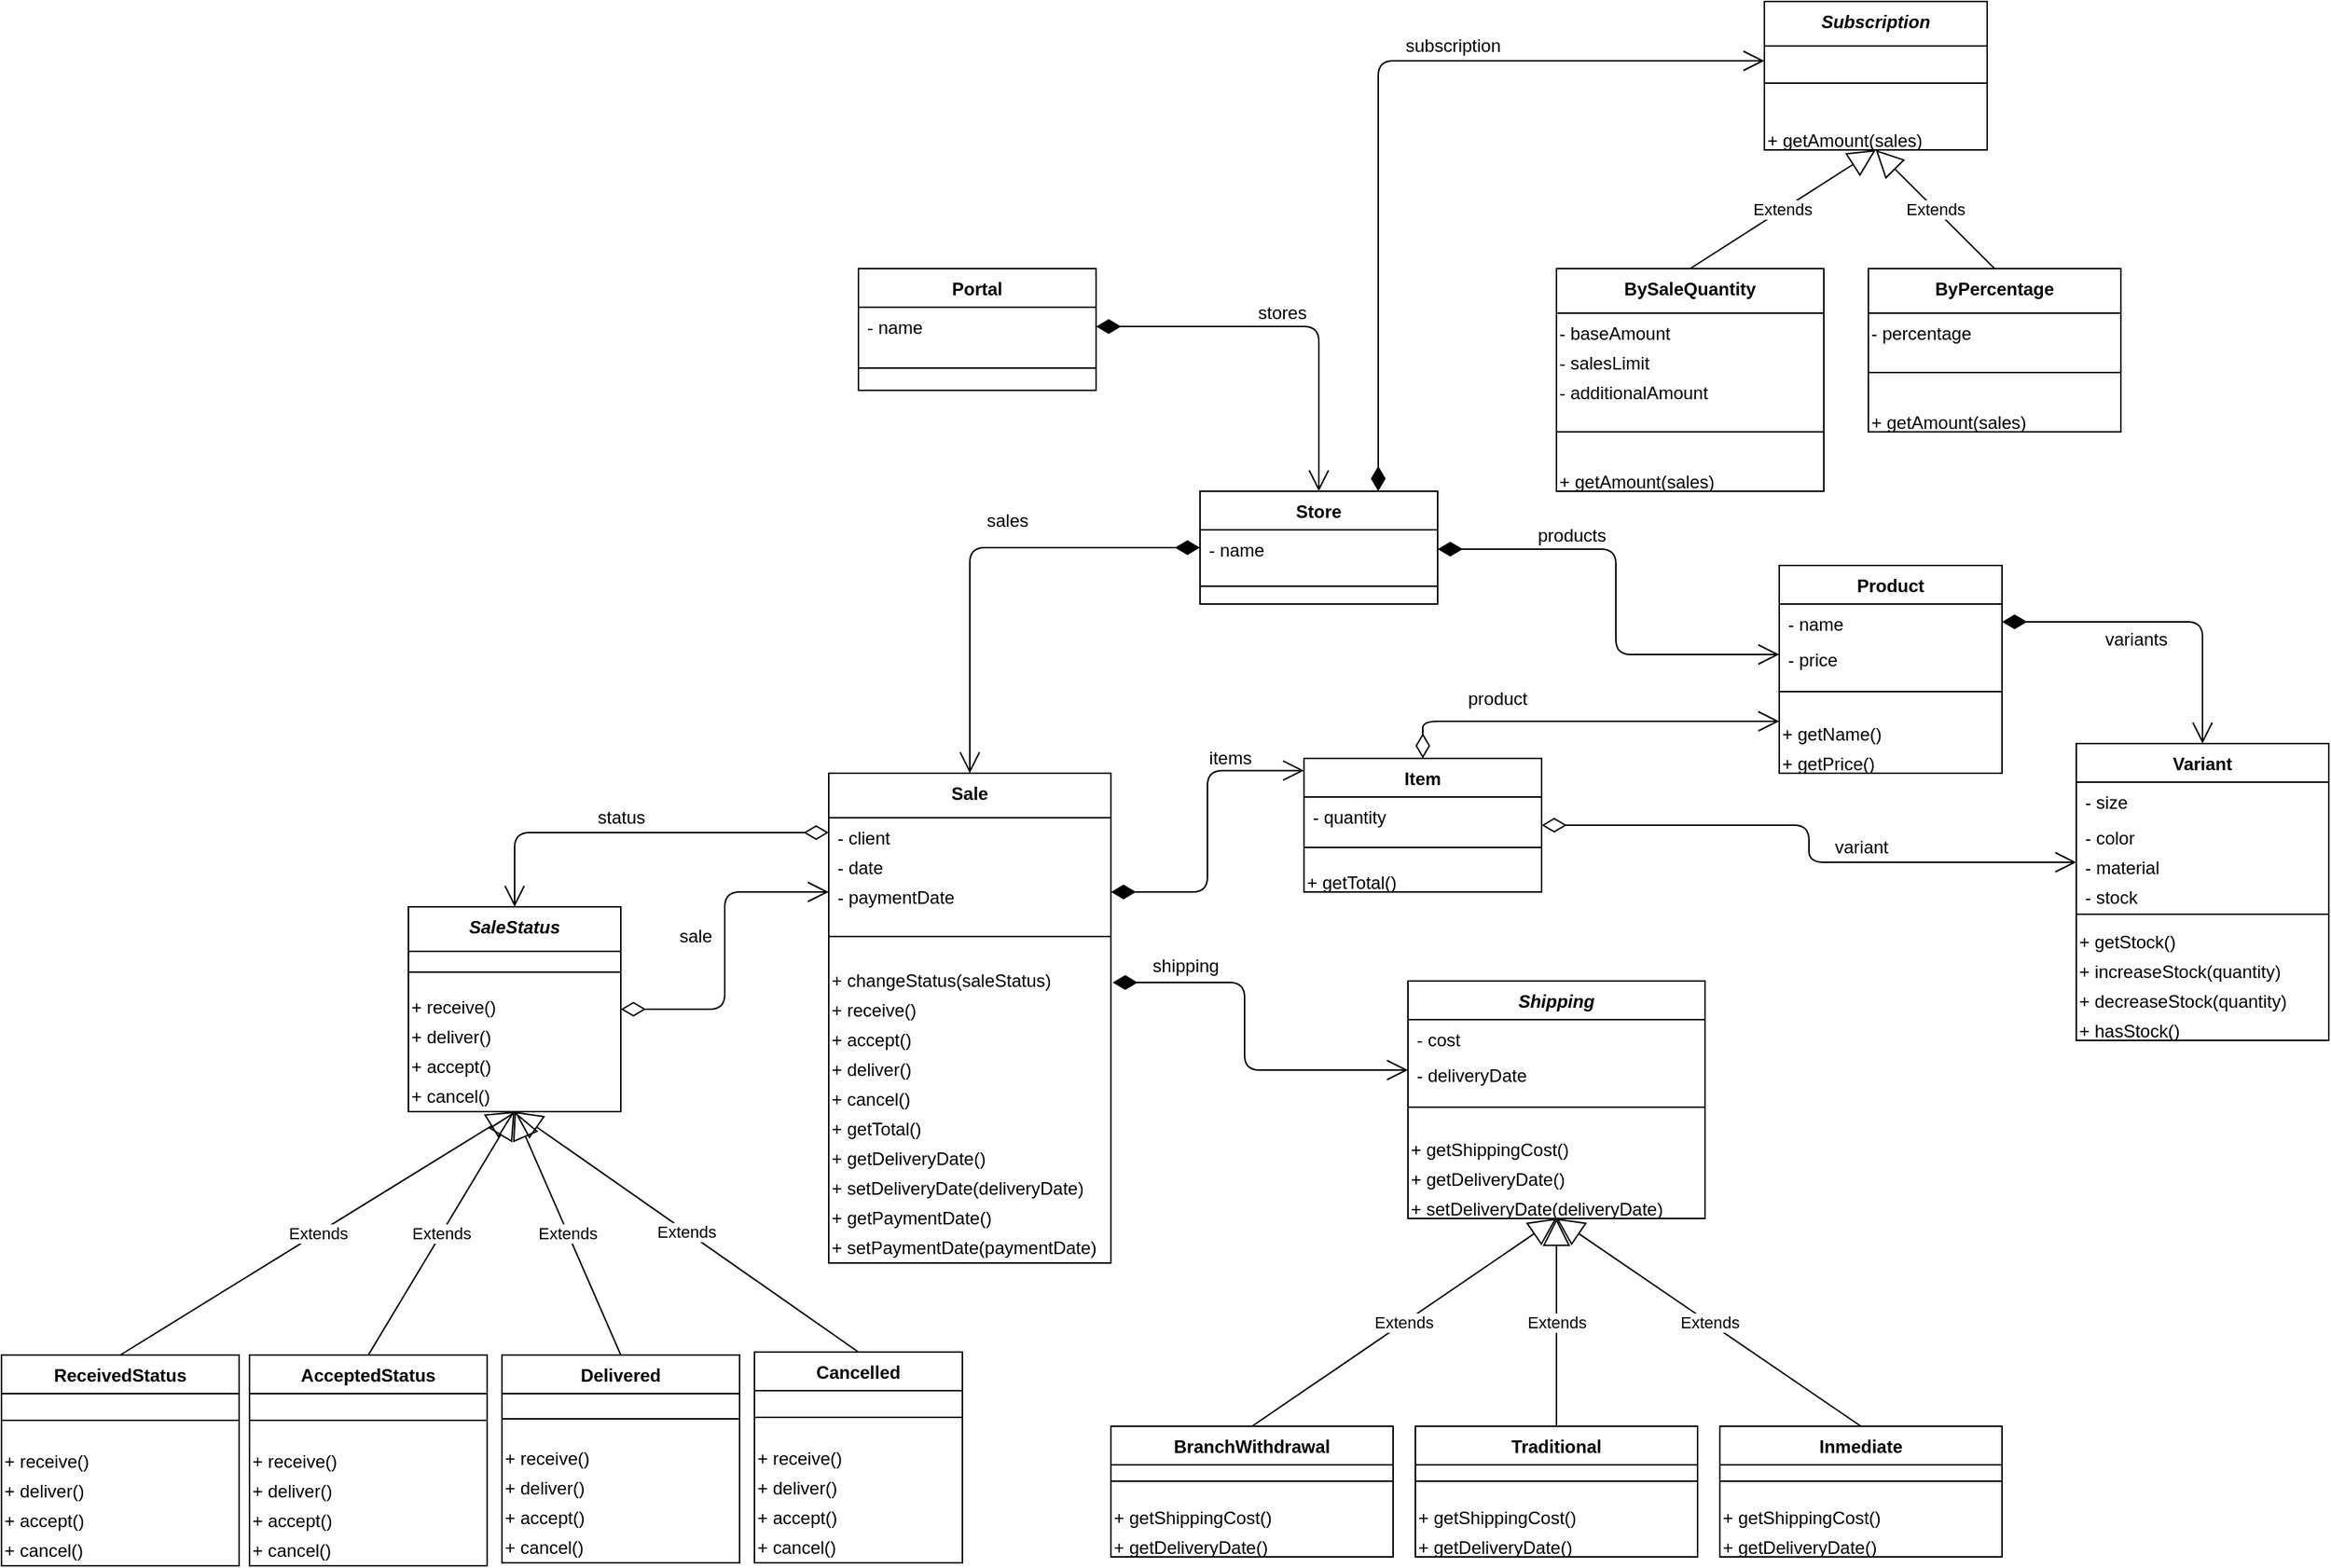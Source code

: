 <mxfile version="14.6.13" type="device"><diagram id="C5RBs43oDa-KdzZeNtuy" name="Page-1"><mxGraphModel dx="1623" dy="1673" grid="1" gridSize="10" guides="1" tooltips="1" connect="1" arrows="1" fold="1" page="1" pageScale="1" pageWidth="827" pageHeight="1169" math="0" shadow="0"><root><mxCell id="WIyWlLk6GJQsqaUBKTNV-0"/><mxCell id="WIyWlLk6GJQsqaUBKTNV-1" parent="WIyWlLk6GJQsqaUBKTNV-0"/><mxCell id="8QiTkh0PViKEXn0C4461-6" value="Product" style="swimlane;fontStyle=1;align=center;verticalAlign=top;childLayout=stackLayout;horizontal=1;startSize=26;horizontalStack=0;resizeParent=1;resizeParentMax=0;resizeLast=0;collapsible=1;marginBottom=0;" parent="WIyWlLk6GJQsqaUBKTNV-1" vertex="1"><mxGeometry x="370" y="-20" width="150" height="140" as="geometry"/></mxCell><mxCell id="8QiTkh0PViKEXn0C4461-7" value="- name" style="text;strokeColor=none;fillColor=none;align=left;verticalAlign=top;spacingLeft=4;spacingRight=4;overflow=hidden;rotatable=0;points=[[0,0.5],[1,0.5]];portConstraint=eastwest;" parent="8QiTkh0PViKEXn0C4461-6" vertex="1"><mxGeometry y="26" width="150" height="24" as="geometry"/></mxCell><mxCell id="NLyUt0lm45sIqQo_jysP-26" value="- price" style="text;strokeColor=none;fillColor=none;align=left;verticalAlign=top;spacingLeft=4;spacingRight=4;overflow=hidden;rotatable=0;points=[[0,0.5],[1,0.5]];portConstraint=eastwest;" parent="8QiTkh0PViKEXn0C4461-6" vertex="1"><mxGeometry y="50" width="150" height="20" as="geometry"/></mxCell><mxCell id="8QiTkh0PViKEXn0C4461-8" value="" style="line;strokeWidth=1;fillColor=none;align=left;verticalAlign=middle;spacingTop=-1;spacingLeft=3;spacingRight=3;rotatable=0;labelPosition=right;points=[];portConstraint=eastwest;" parent="8QiTkh0PViKEXn0C4461-6" vertex="1"><mxGeometry y="70" width="150" height="30" as="geometry"/></mxCell><mxCell id="ZCrjzBsJk_sIcVSINoK0-17" value="&lt;span&gt;+ getName()&lt;/span&gt;" style="text;html=1;align=left;verticalAlign=top;resizable=0;points=[];autosize=1;strokeColor=none;" parent="8QiTkh0PViKEXn0C4461-6" vertex="1"><mxGeometry y="100" width="150" height="20" as="geometry"/></mxCell><mxCell id="ZCrjzBsJk_sIcVSINoK0-16" value="&lt;span&gt;+ getPrice()&lt;/span&gt;" style="text;html=1;align=left;verticalAlign=top;resizable=0;points=[];autosize=1;strokeColor=none;" parent="8QiTkh0PViKEXn0C4461-6" vertex="1"><mxGeometry y="120" width="150" height="20" as="geometry"/></mxCell><mxCell id="8QiTkh0PViKEXn0C4461-10" value="Variant" style="swimlane;fontStyle=1;align=center;verticalAlign=top;childLayout=stackLayout;horizontal=1;startSize=26;horizontalStack=0;resizeParent=1;resizeParentMax=0;resizeLast=0;collapsible=1;marginBottom=0;" parent="WIyWlLk6GJQsqaUBKTNV-1" vertex="1"><mxGeometry x="570" y="100" width="170" height="200" as="geometry"/></mxCell><mxCell id="8QiTkh0PViKEXn0C4461-11" value="- size" style="text;strokeColor=none;fillColor=none;align=left;verticalAlign=top;spacingLeft=4;spacingRight=4;overflow=hidden;rotatable=0;points=[[0,0.5],[1,0.5]];portConstraint=eastwest;" parent="8QiTkh0PViKEXn0C4461-10" vertex="1"><mxGeometry y="26" width="170" height="24" as="geometry"/></mxCell><mxCell id="uI_RCNKFn2IbPuTGvdYV-0" value="- color" style="text;strokeColor=none;fillColor=none;align=left;verticalAlign=top;spacingLeft=4;spacingRight=4;overflow=hidden;rotatable=0;points=[[0,0.5],[1,0.5]];portConstraint=eastwest;" parent="8QiTkh0PViKEXn0C4461-10" vertex="1"><mxGeometry y="50" width="170" height="20" as="geometry"/></mxCell><mxCell id="uI_RCNKFn2IbPuTGvdYV-1" value="- material" style="text;strokeColor=none;fillColor=none;align=left;verticalAlign=top;spacingLeft=4;spacingRight=4;overflow=hidden;rotatable=0;points=[[0,0.5],[1,0.5]];portConstraint=eastwest;" parent="8QiTkh0PViKEXn0C4461-10" vertex="1"><mxGeometry y="70" width="170" height="20" as="geometry"/></mxCell><mxCell id="uI_RCNKFn2IbPuTGvdYV-2" value="- stock" style="text;strokeColor=none;fillColor=none;align=left;verticalAlign=top;spacingLeft=4;spacingRight=4;overflow=hidden;rotatable=0;points=[[0,0.5],[1,0.5]];portConstraint=eastwest;" parent="8QiTkh0PViKEXn0C4461-10" vertex="1"><mxGeometry y="90" width="170" height="20" as="geometry"/></mxCell><mxCell id="8QiTkh0PViKEXn0C4461-12" value="" style="line;strokeWidth=1;fillColor=none;align=left;verticalAlign=middle;spacingTop=-1;spacingLeft=3;spacingRight=3;rotatable=0;labelPosition=right;points=[];portConstraint=eastwest;" parent="8QiTkh0PViKEXn0C4461-10" vertex="1"><mxGeometry y="110" width="170" height="10" as="geometry"/></mxCell><mxCell id="ZCrjzBsJk_sIcVSINoK0-22" value="+ getStock()" style="text;html=1;align=left;verticalAlign=top;resizable=0;points=[];autosize=1;strokeColor=none;" parent="8QiTkh0PViKEXn0C4461-10" vertex="1"><mxGeometry y="120" width="170" height="20" as="geometry"/></mxCell><mxCell id="ZCrjzBsJk_sIcVSINoK0-23" value="+ increaseStock(quantity)" style="text;html=1;align=left;verticalAlign=top;resizable=0;points=[];autosize=1;strokeColor=none;" parent="8QiTkh0PViKEXn0C4461-10" vertex="1"><mxGeometry y="140" width="170" height="20" as="geometry"/></mxCell><mxCell id="ZCrjzBsJk_sIcVSINoK0-24" value="+ decreaseStock(quantity)" style="text;html=1;align=left;verticalAlign=top;resizable=0;points=[];autosize=1;strokeColor=none;" parent="8QiTkh0PViKEXn0C4461-10" vertex="1"><mxGeometry y="160" width="170" height="20" as="geometry"/></mxCell><mxCell id="ZCrjzBsJk_sIcVSINoK0-25" value="+ hasStock()" style="text;html=1;align=left;verticalAlign=top;resizable=0;points=[];autosize=1;strokeColor=none;" parent="8QiTkh0PViKEXn0C4461-10" vertex="1"><mxGeometry y="180" width="170" height="20" as="geometry"/></mxCell><mxCell id="8QiTkh0PViKEXn0C4461-23" value="Sale" style="swimlane;fontStyle=1;align=center;verticalAlign=top;childLayout=stackLayout;horizontal=1;startSize=30;horizontalStack=0;resizeParent=1;resizeParentMax=0;resizeLast=0;collapsible=1;marginBottom=0;" parent="WIyWlLk6GJQsqaUBKTNV-1" vertex="1"><mxGeometry x="-270" y="120" width="190" height="330" as="geometry"/></mxCell><mxCell id="uI_RCNKFn2IbPuTGvdYV-22" value="- client" style="text;strokeColor=none;fillColor=none;align=left;verticalAlign=top;spacingLeft=4;spacingRight=4;overflow=hidden;rotatable=0;points=[[0,0.5],[1,0.5]];portConstraint=eastwest;" parent="8QiTkh0PViKEXn0C4461-23" vertex="1"><mxGeometry y="30" width="190" height="20" as="geometry"/></mxCell><mxCell id="-YiyMAwVDF5TFp1eootI-3" value="- date" style="text;strokeColor=none;fillColor=none;align=left;verticalAlign=top;spacingLeft=4;spacingRight=4;overflow=hidden;rotatable=0;points=[[0,0.5],[1,0.5]];portConstraint=eastwest;" vertex="1" parent="8QiTkh0PViKEXn0C4461-23"><mxGeometry y="50" width="190" height="20" as="geometry"/></mxCell><mxCell id="8QiTkh0PViKEXn0C4461-24" value="- paymentDate" style="text;strokeColor=none;fillColor=none;align=left;verticalAlign=top;spacingLeft=4;spacingRight=4;overflow=hidden;rotatable=0;points=[[0,0.5],[1,0.5]];portConstraint=eastwest;" parent="8QiTkh0PViKEXn0C4461-23" vertex="1"><mxGeometry y="70" width="190" height="20" as="geometry"/></mxCell><mxCell id="8QiTkh0PViKEXn0C4461-25" value="" style="line;strokeWidth=1;fillColor=none;align=left;verticalAlign=middle;spacingTop=-1;spacingLeft=3;spacingRight=3;rotatable=0;labelPosition=right;points=[];portConstraint=eastwest;" parent="8QiTkh0PViKEXn0C4461-23" vertex="1"><mxGeometry y="90" width="190" height="40" as="geometry"/></mxCell><mxCell id="ZCrjzBsJk_sIcVSINoK0-6" value="+ changeStatus(saleStatus)" style="text;html=1;align=left;verticalAlign=middle;resizable=0;points=[];autosize=1;strokeColor=none;" parent="8QiTkh0PViKEXn0C4461-23" vertex="1"><mxGeometry y="130" width="190" height="20" as="geometry"/></mxCell><mxCell id="lUjq0g_7nvWwCWVJJZK4-2" value="+ receive()" style="text;html=1;align=left;verticalAlign=middle;resizable=0;points=[];autosize=1;strokeColor=none;" parent="8QiTkh0PViKEXn0C4461-23" vertex="1"><mxGeometry y="150" width="190" height="20" as="geometry"/></mxCell><mxCell id="lUjq0g_7nvWwCWVJJZK4-5" value="+ accept()" style="text;html=1;align=left;verticalAlign=middle;resizable=0;points=[];autosize=1;strokeColor=none;" parent="8QiTkh0PViKEXn0C4461-23" vertex="1"><mxGeometry y="170" width="190" height="20" as="geometry"/></mxCell><mxCell id="lUjq0g_7nvWwCWVJJZK4-6" value="+ deliver()" style="text;html=1;align=left;verticalAlign=middle;resizable=0;points=[];autosize=1;strokeColor=none;" parent="8QiTkh0PViKEXn0C4461-23" vertex="1"><mxGeometry y="190" width="190" height="20" as="geometry"/></mxCell><mxCell id="lUjq0g_7nvWwCWVJJZK4-12" value="+ cancel()" style="text;html=1;align=left;verticalAlign=middle;resizable=0;points=[];autosize=1;strokeColor=none;" parent="8QiTkh0PViKEXn0C4461-23" vertex="1"><mxGeometry y="210" width="190" height="20" as="geometry"/></mxCell><mxCell id="9m56fEtOo6sruosCPBTu-5" value="+ getTotal()" style="text;html=1;align=left;verticalAlign=middle;resizable=0;points=[];autosize=1;strokeColor=none;" parent="8QiTkh0PViKEXn0C4461-23" vertex="1"><mxGeometry y="230" width="190" height="20" as="geometry"/></mxCell><mxCell id="-YiyMAwVDF5TFp1eootI-0" value="+ getDeliveryDate()" style="text;html=1;align=left;verticalAlign=middle;resizable=0;points=[];autosize=1;strokeColor=none;" vertex="1" parent="8QiTkh0PViKEXn0C4461-23"><mxGeometry y="250" width="190" height="20" as="geometry"/></mxCell><mxCell id="-YiyMAwVDF5TFp1eootI-1" value="+ setDeliveryDate(deliveryDate)" style="text;html=1;align=left;verticalAlign=middle;resizable=0;points=[];autosize=1;strokeColor=none;" vertex="1" parent="8QiTkh0PViKEXn0C4461-23"><mxGeometry y="270" width="190" height="20" as="geometry"/></mxCell><mxCell id="-YiyMAwVDF5TFp1eootI-4" value="+ getPaymentDate()" style="text;html=1;align=left;verticalAlign=middle;resizable=0;points=[];autosize=1;strokeColor=none;" vertex="1" parent="8QiTkh0PViKEXn0C4461-23"><mxGeometry y="290" width="190" height="20" as="geometry"/></mxCell><mxCell id="-YiyMAwVDF5TFp1eootI-5" value="+ setPaymentDate(paymentDate)" style="text;html=1;align=left;verticalAlign=middle;resizable=0;points=[];autosize=1;strokeColor=none;" vertex="1" parent="8QiTkh0PViKEXn0C4461-23"><mxGeometry y="310" width="190" height="20" as="geometry"/></mxCell><mxCell id="8QiTkh0PViKEXn0C4461-27" value="Item" style="swimlane;fontStyle=1;align=center;verticalAlign=top;childLayout=stackLayout;horizontal=1;startSize=26;horizontalStack=0;resizeParent=1;resizeParentMax=0;resizeLast=0;collapsible=1;marginBottom=0;" parent="WIyWlLk6GJQsqaUBKTNV-1" vertex="1"><mxGeometry x="50" y="110" width="160" height="90" as="geometry"/></mxCell><mxCell id="8QiTkh0PViKEXn0C4461-28" value="- quantity" style="text;strokeColor=none;fillColor=none;align=left;verticalAlign=top;spacingLeft=4;spacingRight=4;overflow=hidden;rotatable=0;points=[[0,0.5],[1,0.5]];portConstraint=eastwest;" parent="8QiTkh0PViKEXn0C4461-27" vertex="1"><mxGeometry y="26" width="160" height="24" as="geometry"/></mxCell><mxCell id="ZCrjzBsJk_sIcVSINoK0-18" value="" style="line;strokeWidth=1;fillColor=none;align=left;verticalAlign=middle;spacingTop=-1;spacingLeft=3;spacingRight=3;rotatable=0;labelPosition=right;points=[];portConstraint=eastwest;" parent="8QiTkh0PViKEXn0C4461-27" vertex="1"><mxGeometry y="50" width="160" height="20" as="geometry"/></mxCell><mxCell id="ZCrjzBsJk_sIcVSINoK0-19" value="+ getTotal()" style="text;html=1;align=left;verticalAlign=top;resizable=0;points=[];autosize=1;strokeColor=none;" parent="8QiTkh0PViKEXn0C4461-27" vertex="1"><mxGeometry y="70" width="160" height="20" as="geometry"/></mxCell><mxCell id="8QiTkh0PViKEXn0C4461-29" value="" style="line;strokeWidth=1;fillColor=none;align=left;verticalAlign=middle;spacingTop=-1;spacingLeft=3;spacingRight=3;rotatable=0;labelPosition=right;points=[];portConstraint=eastwest;" parent="8QiTkh0PViKEXn0C4461-27" vertex="1"><mxGeometry y="90" width="160" as="geometry"/></mxCell><mxCell id="8QiTkh0PViKEXn0C4461-37" value="Shipping" style="swimlane;fontStyle=3;align=center;verticalAlign=top;childLayout=stackLayout;horizontal=1;startSize=26;horizontalStack=0;resizeParent=1;resizeParentMax=0;resizeLast=0;collapsible=1;marginBottom=0;" parent="WIyWlLk6GJQsqaUBKTNV-1" vertex="1"><mxGeometry x="120" y="260" width="200" height="160" as="geometry"/></mxCell><mxCell id="8QiTkh0PViKEXn0C4461-38" value="- cost" style="text;strokeColor=none;fillColor=none;align=left;verticalAlign=top;spacingLeft=4;spacingRight=4;overflow=hidden;rotatable=0;points=[[0,0.5],[1,0.5]];portConstraint=eastwest;" parent="8QiTkh0PViKEXn0C4461-37" vertex="1"><mxGeometry y="26" width="200" height="24" as="geometry"/></mxCell><mxCell id="ZCrjzBsJk_sIcVSINoK0-9" value="- deliveryDate" style="text;strokeColor=none;fillColor=none;align=left;verticalAlign=top;spacingLeft=4;spacingRight=4;overflow=hidden;rotatable=0;points=[[0,0.5],[1,0.5]];portConstraint=eastwest;" parent="8QiTkh0PViKEXn0C4461-37" vertex="1"><mxGeometry y="50" width="200" height="20" as="geometry"/></mxCell><mxCell id="8QiTkh0PViKEXn0C4461-39" value="" style="line;strokeWidth=1;fillColor=none;align=left;verticalAlign=middle;spacingTop=-1;spacingLeft=3;spacingRight=3;rotatable=0;labelPosition=right;points=[];portConstraint=eastwest;" parent="8QiTkh0PViKEXn0C4461-37" vertex="1"><mxGeometry y="70" width="200" height="30" as="geometry"/></mxCell><mxCell id="9m56fEtOo6sruosCPBTu-1" value="+ getShippingCost()" style="text;html=1;align=left;verticalAlign=top;resizable=0;points=[];autosize=1;strokeColor=none;" parent="8QiTkh0PViKEXn0C4461-37" vertex="1"><mxGeometry y="100" width="200" height="20" as="geometry"/></mxCell><mxCell id="-YiyMAwVDF5TFp1eootI-2" value="+ getDeliveryDate()" style="text;html=1;align=left;verticalAlign=top;resizable=0;points=[];autosize=1;strokeColor=none;" vertex="1" parent="8QiTkh0PViKEXn0C4461-37"><mxGeometry y="120" width="200" height="20" as="geometry"/></mxCell><mxCell id="ZCrjzBsJk_sIcVSINoK0-11" value="+ setDeliveryDate(deliveryDate)" style="text;html=1;align=left;verticalAlign=top;resizable=0;points=[];autosize=1;strokeColor=none;" parent="8QiTkh0PViKEXn0C4461-37" vertex="1"><mxGeometry y="140" width="200" height="20" as="geometry"/></mxCell><mxCell id="8QiTkh0PViKEXn0C4461-50" value="Extends" style="endArrow=block;endSize=16;endFill=0;html=1;entryX=0.5;entryY=1;entryDx=0;entryDy=0;exitX=0.5;exitY=0;exitDx=0;exitDy=0;" parent="WIyWlLk6GJQsqaUBKTNV-1" source="8QiTkh0PViKEXn0C4461-99" target="8QiTkh0PViKEXn0C4461-37" edge="1"><mxGeometry width="160" relative="1" as="geometry"><mxPoint x="30" y="510" as="sourcePoint"/><mxPoint x="400" y="630" as="targetPoint"/></mxGeometry></mxCell><mxCell id="8QiTkh0PViKEXn0C4461-51" value="Extends" style="endArrow=block;endSize=16;endFill=0;html=1;entryX=0.5;entryY=1;entryDx=0;entryDy=0;exitX=0.5;exitY=0;exitDx=0;exitDy=0;" parent="WIyWlLk6GJQsqaUBKTNV-1" source="lUjq0g_7nvWwCWVJJZK4-20" target="8QiTkh0PViKEXn0C4461-37" edge="1"><mxGeometry width="160" relative="1" as="geometry"><mxPoint x="235" y="560" as="sourcePoint"/><mxPoint x="430" y="550" as="targetPoint"/></mxGeometry></mxCell><mxCell id="8QiTkh0PViKEXn0C4461-52" value="Extends" style="endArrow=block;endSize=16;endFill=0;html=1;exitX=0.5;exitY=0;exitDx=0;exitDy=0;entryX=0.5;entryY=1;entryDx=0;entryDy=0;" parent="WIyWlLk6GJQsqaUBKTNV-1" source="lUjq0g_7nvWwCWVJJZK4-25" target="8QiTkh0PViKEXn0C4461-37" edge="1"><mxGeometry width="160" relative="1" as="geometry"><mxPoint x="450" y="563" as="sourcePoint"/><mxPoint x="420" y="340" as="targetPoint"/><Array as="points"/></mxGeometry></mxCell><mxCell id="8QiTkh0PViKEXn0C4461-56" value="SaleStatus" style="swimlane;fontStyle=3;align=center;verticalAlign=top;childLayout=stackLayout;horizontal=1;startSize=30;horizontalStack=0;resizeParent=1;resizeParentMax=0;resizeLast=0;collapsible=1;marginBottom=0;" parent="WIyWlLk6GJQsqaUBKTNV-1" vertex="1"><mxGeometry x="-553" y="210" width="143" height="138" as="geometry"/></mxCell><mxCell id="8QiTkh0PViKEXn0C4461-58" value="" style="line;strokeWidth=1;fillColor=none;align=left;verticalAlign=middle;spacingTop=-1;spacingLeft=3;spacingRight=3;rotatable=0;labelPosition=right;points=[];portConstraint=eastwest;" parent="8QiTkh0PViKEXn0C4461-56" vertex="1"><mxGeometry y="30" width="143" height="28" as="geometry"/></mxCell><mxCell id="lUjq0g_7nvWwCWVJJZK4-7" value="+ receive()" style="text;html=1;align=left;verticalAlign=middle;resizable=0;points=[];autosize=1;strokeColor=none;" parent="8QiTkh0PViKEXn0C4461-56" vertex="1"><mxGeometry y="58" width="143" height="20" as="geometry"/></mxCell><mxCell id="lUjq0g_7nvWwCWVJJZK4-9" value="+ deliver()" style="text;html=1;align=left;verticalAlign=middle;resizable=0;points=[];autosize=1;strokeColor=none;" parent="8QiTkh0PViKEXn0C4461-56" vertex="1"><mxGeometry y="78" width="143" height="20" as="geometry"/></mxCell><mxCell id="lUjq0g_7nvWwCWVJJZK4-8" value="+ accept()" style="text;html=1;align=left;verticalAlign=middle;resizable=0;points=[];autosize=1;strokeColor=none;" parent="8QiTkh0PViKEXn0C4461-56" vertex="1"><mxGeometry y="98" width="143" height="20" as="geometry"/></mxCell><mxCell id="lUjq0g_7nvWwCWVJJZK4-10" value="+ cancel()" style="text;html=1;align=left;verticalAlign=middle;resizable=0;points=[];autosize=1;strokeColor=none;" parent="8QiTkh0PViKEXn0C4461-56" vertex="1"><mxGeometry y="118" width="143" height="20" as="geometry"/></mxCell><mxCell id="8QiTkh0PViKEXn0C4461-77" value="Extends" style="endArrow=block;endSize=16;endFill=0;html=1;exitX=0.5;exitY=0;exitDx=0;exitDy=0;entryX=0.5;entryY=1;entryDx=0;entryDy=0;" parent="WIyWlLk6GJQsqaUBKTNV-1" source="8QiTkh0PViKEXn0C4461-104" target="8QiTkh0PViKEXn0C4461-56" edge="1"><mxGeometry width="160" relative="1" as="geometry"><mxPoint x="-757" y="510" as="sourcePoint"/><mxPoint x="-410" y="250" as="targetPoint"/></mxGeometry></mxCell><mxCell id="8QiTkh0PViKEXn0C4461-81" value="Extends" style="endArrow=block;endSize=16;endFill=0;html=1;entryX=0.5;entryY=1;entryDx=0;entryDy=0;exitX=0.5;exitY=0;exitDx=0;exitDy=0;" parent="WIyWlLk6GJQsqaUBKTNV-1" source="8QiTkh0PViKEXn0C4461-106" target="8QiTkh0PViKEXn0C4461-56" edge="1"><mxGeometry width="160" relative="1" as="geometry"><mxPoint x="-560" y="460" as="sourcePoint"/><mxPoint x="-430" y="280" as="targetPoint"/></mxGeometry></mxCell><mxCell id="8QiTkh0PViKEXn0C4461-82" value="Extends" style="endArrow=block;endSize=16;endFill=0;html=1;exitX=0.5;exitY=0;exitDx=0;exitDy=0;entryX=0.5;entryY=1;entryDx=0;entryDy=0;" parent="WIyWlLk6GJQsqaUBKTNV-1" source="8QiTkh0PViKEXn0C4461-108" target="8QiTkh0PViKEXn0C4461-56" edge="1"><mxGeometry width="160" relative="1" as="geometry"><mxPoint x="-420" y="510" as="sourcePoint"/><mxPoint x="-290" y="290" as="targetPoint"/></mxGeometry></mxCell><mxCell id="8QiTkh0PViKEXn0C4461-83" value="Extends" style="endArrow=block;endSize=16;endFill=0;html=1;exitX=0.5;exitY=0;exitDx=0;exitDy=0;entryX=0.5;entryY=1;entryDx=0;entryDy=0;" parent="WIyWlLk6GJQsqaUBKTNV-1" source="8QiTkh0PViKEXn0C4461-110" target="8QiTkh0PViKEXn0C4461-56" edge="1"><mxGeometry width="160" relative="1" as="geometry"><mxPoint x="-260" y="510" as="sourcePoint"/><mxPoint x="-170" y="270" as="targetPoint"/></mxGeometry></mxCell><mxCell id="8QiTkh0PViKEXn0C4461-91" value="Subscription" style="swimlane;fontStyle=3;align=center;verticalAlign=top;childLayout=stackLayout;horizontal=1;startSize=30;horizontalStack=0;resizeParent=1;resizeParentMax=0;resizeLast=0;collapsible=1;marginBottom=0;" parent="WIyWlLk6GJQsqaUBKTNV-1" vertex="1"><mxGeometry x="360" y="-400" width="150" height="100" as="geometry"/></mxCell><mxCell id="8QiTkh0PViKEXn0C4461-92" value="" style="line;strokeWidth=1;fillColor=none;align=left;verticalAlign=middle;spacingTop=-1;spacingLeft=3;spacingRight=3;rotatable=0;labelPosition=right;points=[];portConstraint=eastwest;" parent="8QiTkh0PViKEXn0C4461-91" vertex="1"><mxGeometry y="30" width="150" height="50" as="geometry"/></mxCell><mxCell id="-YiyMAwVDF5TFp1eootI-27" value="+ getAmount(sales)" style="text;html=1;align=left;verticalAlign=top;resizable=0;points=[];autosize=1;strokeColor=none;" vertex="1" parent="8QiTkh0PViKEXn0C4461-91"><mxGeometry y="80" width="150" height="20" as="geometry"/></mxCell><mxCell id="8QiTkh0PViKEXn0C4461-93" value="BySaleQuantity" style="swimlane;fontStyle=1;align=center;verticalAlign=top;childLayout=stackLayout;horizontal=1;startSize=30;horizontalStack=0;resizeParent=1;resizeParentMax=0;resizeLast=0;collapsible=1;marginBottom=0;" parent="WIyWlLk6GJQsqaUBKTNV-1" vertex="1"><mxGeometry x="220" y="-220" width="180" height="150" as="geometry"/></mxCell><mxCell id="-YiyMAwVDF5TFp1eootI-24" value="- baseAmount" style="text;html=1;align=left;verticalAlign=top;resizable=0;points=[];autosize=1;strokeColor=none;" vertex="1" parent="8QiTkh0PViKEXn0C4461-93"><mxGeometry y="30" width="180" height="20" as="geometry"/></mxCell><mxCell id="-YiyMAwVDF5TFp1eootI-22" value="- salesLimit" style="text;html=1;align=left;verticalAlign=top;resizable=0;points=[];autosize=1;strokeColor=none;" vertex="1" parent="8QiTkh0PViKEXn0C4461-93"><mxGeometry y="50" width="180" height="20" as="geometry"/></mxCell><mxCell id="-YiyMAwVDF5TFp1eootI-23" value="- additionalAmount" style="text;html=1;align=left;verticalAlign=top;resizable=0;points=[];autosize=1;strokeColor=none;" vertex="1" parent="8QiTkh0PViKEXn0C4461-93"><mxGeometry y="70" width="180" height="20" as="geometry"/></mxCell><mxCell id="8QiTkh0PViKEXn0C4461-94" value="" style="line;strokeWidth=1;fillColor=none;align=left;verticalAlign=middle;spacingTop=-1;spacingLeft=3;spacingRight=3;rotatable=0;labelPosition=right;points=[];portConstraint=eastwest;" parent="8QiTkh0PViKEXn0C4461-93" vertex="1"><mxGeometry y="90" width="180" height="40" as="geometry"/></mxCell><mxCell id="-YiyMAwVDF5TFp1eootI-28" value="+ getAmount(sales)" style="text;html=1;align=left;verticalAlign=top;resizable=0;points=[];autosize=1;strokeColor=none;" vertex="1" parent="8QiTkh0PViKEXn0C4461-93"><mxGeometry y="130" width="180" height="20" as="geometry"/></mxCell><mxCell id="8QiTkh0PViKEXn0C4461-95" value="ByPercentage" style="swimlane;fontStyle=1;align=center;verticalAlign=top;childLayout=stackLayout;horizontal=1;startSize=30;horizontalStack=0;resizeParent=1;resizeParentMax=0;resizeLast=0;collapsible=1;marginBottom=0;" parent="WIyWlLk6GJQsqaUBKTNV-1" vertex="1"><mxGeometry x="430" y="-220" width="170" height="110" as="geometry"/></mxCell><mxCell id="-YiyMAwVDF5TFp1eootI-26" value="- percentage" style="text;html=1;align=left;verticalAlign=top;resizable=0;points=[];autosize=1;strokeColor=none;" vertex="1" parent="8QiTkh0PViKEXn0C4461-95"><mxGeometry y="30" width="170" height="20" as="geometry"/></mxCell><mxCell id="8QiTkh0PViKEXn0C4461-96" value="" style="line;strokeWidth=1;fillColor=none;align=left;verticalAlign=middle;spacingTop=-1;spacingLeft=3;spacingRight=3;rotatable=0;labelPosition=right;points=[];portConstraint=eastwest;" parent="8QiTkh0PViKEXn0C4461-95" vertex="1"><mxGeometry y="50" width="170" height="40" as="geometry"/></mxCell><mxCell id="-YiyMAwVDF5TFp1eootI-29" value="+ getAmount(sales)" style="text;html=1;align=left;verticalAlign=top;resizable=0;points=[];autosize=1;strokeColor=none;" vertex="1" parent="8QiTkh0PViKEXn0C4461-95"><mxGeometry y="90" width="170" height="20" as="geometry"/></mxCell><mxCell id="8QiTkh0PViKEXn0C4461-97" value="Extends" style="endArrow=block;endSize=16;endFill=0;html=1;entryX=0.5;entryY=1;entryDx=0;entryDy=0;exitX=0.5;exitY=0;exitDx=0;exitDy=0;" parent="WIyWlLk6GJQsqaUBKTNV-1" source="8QiTkh0PViKEXn0C4461-93" target="8QiTkh0PViKEXn0C4461-91" edge="1"><mxGeometry width="160" relative="1" as="geometry"><mxPoint x="170" y="-110" as="sourcePoint"/><mxPoint x="330" y="-110" as="targetPoint"/></mxGeometry></mxCell><mxCell id="8QiTkh0PViKEXn0C4461-98" value="Extends" style="endArrow=block;endSize=16;endFill=0;html=1;exitX=0.5;exitY=0;exitDx=0;exitDy=0;entryX=0.5;entryY=1;entryDx=0;entryDy=0;" parent="WIyWlLk6GJQsqaUBKTNV-1" source="8QiTkh0PViKEXn0C4461-95" target="8QiTkh0PViKEXn0C4461-91" edge="1"><mxGeometry width="160" relative="1" as="geometry"><mxPoint x="340" y="-150" as="sourcePoint"/><mxPoint x="390" y="-200" as="targetPoint"/></mxGeometry></mxCell><mxCell id="8QiTkh0PViKEXn0C4461-99" value="BranchWithdrawal" style="swimlane;fontStyle=1;align=center;verticalAlign=top;childLayout=stackLayout;horizontal=1;startSize=26;horizontalStack=0;resizeParent=1;resizeParentMax=0;resizeLast=0;collapsible=1;marginBottom=0;" parent="WIyWlLk6GJQsqaUBKTNV-1" vertex="1"><mxGeometry x="-80" y="560" width="190" height="88" as="geometry"/></mxCell><mxCell id="8QiTkh0PViKEXn0C4461-100" value="" style="line;strokeWidth=1;fillColor=none;align=left;verticalAlign=middle;spacingTop=-1;spacingLeft=3;spacingRight=3;rotatable=0;labelPosition=right;points=[];portConstraint=eastwest;" parent="8QiTkh0PViKEXn0C4461-99" vertex="1"><mxGeometry y="26" width="190" height="22" as="geometry"/></mxCell><mxCell id="lUjq0g_7nvWwCWVJJZK4-14" value="+ getShippingCost()" style="text;html=1;align=left;verticalAlign=top;resizable=0;points=[];autosize=1;strokeColor=none;" parent="8QiTkh0PViKEXn0C4461-99" vertex="1"><mxGeometry y="48" width="190" height="20" as="geometry"/></mxCell><mxCell id="lUjq0g_7nvWwCWVJJZK4-16" value="+ getDeliveryDate()" style="text;html=1;align=left;verticalAlign=top;resizable=0;points=[];autosize=1;strokeColor=none;" parent="8QiTkh0PViKEXn0C4461-99" vertex="1"><mxGeometry y="68" width="190" height="20" as="geometry"/></mxCell><mxCell id="8QiTkh0PViKEXn0C4461-104" value="ReceivedStatus" style="swimlane;fontStyle=1;align=center;verticalAlign=top;childLayout=stackLayout;horizontal=1;startSize=26;horizontalStack=0;resizeParent=1;resizeParentMax=0;resizeLast=0;collapsible=1;marginBottom=0;" parent="WIyWlLk6GJQsqaUBKTNV-1" vertex="1"><mxGeometry x="-827" y="512" width="160" height="142" as="geometry"/></mxCell><mxCell id="8QiTkh0PViKEXn0C4461-105" value="" style="line;strokeWidth=1;fillColor=none;align=left;verticalAlign=middle;spacingTop=-1;spacingLeft=3;spacingRight=3;rotatable=0;labelPosition=right;points=[];portConstraint=eastwest;" parent="8QiTkh0PViKEXn0C4461-104" vertex="1"><mxGeometry y="26" width="160" height="36" as="geometry"/></mxCell><mxCell id="-YiyMAwVDF5TFp1eootI-7" value="+ receive()" style="text;html=1;align=left;verticalAlign=middle;resizable=0;points=[];autosize=1;strokeColor=none;" vertex="1" parent="8QiTkh0PViKEXn0C4461-104"><mxGeometry y="62" width="160" height="20" as="geometry"/></mxCell><mxCell id="-YiyMAwVDF5TFp1eootI-8" value="+ deliver()" style="text;html=1;align=left;verticalAlign=middle;resizable=0;points=[];autosize=1;strokeColor=none;" vertex="1" parent="8QiTkh0PViKEXn0C4461-104"><mxGeometry y="82" width="160" height="20" as="geometry"/></mxCell><mxCell id="-YiyMAwVDF5TFp1eootI-9" value="+ accept()" style="text;html=1;align=left;verticalAlign=middle;resizable=0;points=[];autosize=1;strokeColor=none;" vertex="1" parent="8QiTkh0PViKEXn0C4461-104"><mxGeometry y="102" width="160" height="20" as="geometry"/></mxCell><mxCell id="-YiyMAwVDF5TFp1eootI-6" value="+ cancel()" style="text;html=1;align=left;verticalAlign=middle;resizable=0;points=[];autosize=1;strokeColor=none;" vertex="1" parent="8QiTkh0PViKEXn0C4461-104"><mxGeometry y="122" width="160" height="20" as="geometry"/></mxCell><mxCell id="8QiTkh0PViKEXn0C4461-106" value="AcceptedStatus" style="swimlane;fontStyle=1;align=center;verticalAlign=top;childLayout=stackLayout;horizontal=1;startSize=26;horizontalStack=0;resizeParent=1;resizeParentMax=0;resizeLast=0;collapsible=1;marginBottom=0;" parent="WIyWlLk6GJQsqaUBKTNV-1" vertex="1"><mxGeometry x="-660" y="512" width="160" height="142" as="geometry"/></mxCell><mxCell id="8QiTkh0PViKEXn0C4461-107" value="" style="line;strokeWidth=1;fillColor=none;align=left;verticalAlign=middle;spacingTop=-1;spacingLeft=3;spacingRight=3;rotatable=0;labelPosition=right;points=[];portConstraint=eastwest;" parent="8QiTkh0PViKEXn0C4461-106" vertex="1"><mxGeometry y="26" width="160" height="36" as="geometry"/></mxCell><mxCell id="-YiyMAwVDF5TFp1eootI-10" value="+ receive()" style="text;html=1;align=left;verticalAlign=middle;resizable=0;points=[];autosize=1;strokeColor=none;" vertex="1" parent="8QiTkh0PViKEXn0C4461-106"><mxGeometry y="62" width="160" height="20" as="geometry"/></mxCell><mxCell id="-YiyMAwVDF5TFp1eootI-11" value="+ deliver()" style="text;html=1;align=left;verticalAlign=middle;resizable=0;points=[];autosize=1;strokeColor=none;" vertex="1" parent="8QiTkh0PViKEXn0C4461-106"><mxGeometry y="82" width="160" height="20" as="geometry"/></mxCell><mxCell id="-YiyMAwVDF5TFp1eootI-12" value="+ accept()" style="text;html=1;align=left;verticalAlign=middle;resizable=0;points=[];autosize=1;strokeColor=none;" vertex="1" parent="8QiTkh0PViKEXn0C4461-106"><mxGeometry y="102" width="160" height="20" as="geometry"/></mxCell><mxCell id="-YiyMAwVDF5TFp1eootI-13" value="+ cancel()" style="text;html=1;align=left;verticalAlign=middle;resizable=0;points=[];autosize=1;strokeColor=none;" vertex="1" parent="8QiTkh0PViKEXn0C4461-106"><mxGeometry y="122" width="160" height="20" as="geometry"/></mxCell><mxCell id="8QiTkh0PViKEXn0C4461-108" value="Delivered" style="swimlane;fontStyle=1;align=center;verticalAlign=top;childLayout=stackLayout;horizontal=1;startSize=26;horizontalStack=0;resizeParent=1;resizeParentMax=0;resizeLast=0;collapsible=1;marginBottom=0;" parent="WIyWlLk6GJQsqaUBKTNV-1" vertex="1"><mxGeometry x="-490" y="512" width="160" height="140" as="geometry"/></mxCell><mxCell id="8QiTkh0PViKEXn0C4461-109" value="" style="line;strokeWidth=1;fillColor=none;align=left;verticalAlign=middle;spacingTop=-1;spacingLeft=3;spacingRight=3;rotatable=0;labelPosition=right;points=[];portConstraint=eastwest;" parent="8QiTkh0PViKEXn0C4461-108" vertex="1"><mxGeometry y="26" width="160" height="34" as="geometry"/></mxCell><mxCell id="-YiyMAwVDF5TFp1eootI-14" value="+ receive()" style="text;html=1;align=left;verticalAlign=middle;resizable=0;points=[];autosize=1;strokeColor=none;" vertex="1" parent="8QiTkh0PViKEXn0C4461-108"><mxGeometry y="60" width="160" height="20" as="geometry"/></mxCell><mxCell id="-YiyMAwVDF5TFp1eootI-15" value="+ deliver()" style="text;html=1;align=left;verticalAlign=middle;resizable=0;points=[];autosize=1;strokeColor=none;" vertex="1" parent="8QiTkh0PViKEXn0C4461-108"><mxGeometry y="80" width="160" height="20" as="geometry"/></mxCell><mxCell id="-YiyMAwVDF5TFp1eootI-16" value="+ accept()" style="text;html=1;align=left;verticalAlign=middle;resizable=0;points=[];autosize=1;strokeColor=none;" vertex="1" parent="8QiTkh0PViKEXn0C4461-108"><mxGeometry y="100" width="160" height="20" as="geometry"/></mxCell><mxCell id="-YiyMAwVDF5TFp1eootI-17" value="+ cancel()" style="text;html=1;align=left;verticalAlign=middle;resizable=0;points=[];autosize=1;strokeColor=none;" vertex="1" parent="8QiTkh0PViKEXn0C4461-108"><mxGeometry y="120" width="160" height="20" as="geometry"/></mxCell><mxCell id="8QiTkh0PViKEXn0C4461-110" value="Cancelled" style="swimlane;fontStyle=1;align=center;verticalAlign=top;childLayout=stackLayout;horizontal=1;startSize=26;horizontalStack=0;resizeParent=1;resizeParentMax=0;resizeLast=0;collapsible=1;marginBottom=0;" parent="WIyWlLk6GJQsqaUBKTNV-1" vertex="1"><mxGeometry x="-320" y="510" width="140" height="142" as="geometry"/></mxCell><mxCell id="8QiTkh0PViKEXn0C4461-111" value="" style="line;strokeWidth=1;fillColor=none;align=left;verticalAlign=middle;spacingTop=-1;spacingLeft=3;spacingRight=3;rotatable=0;labelPosition=right;points=[];portConstraint=eastwest;" parent="8QiTkh0PViKEXn0C4461-110" vertex="1"><mxGeometry y="26" width="140" height="36" as="geometry"/></mxCell><mxCell id="-YiyMAwVDF5TFp1eootI-18" value="+ receive()" style="text;html=1;align=left;verticalAlign=middle;resizable=0;points=[];autosize=1;strokeColor=none;" vertex="1" parent="8QiTkh0PViKEXn0C4461-110"><mxGeometry y="62" width="140" height="20" as="geometry"/></mxCell><mxCell id="-YiyMAwVDF5TFp1eootI-19" value="+ deliver()" style="text;html=1;align=left;verticalAlign=middle;resizable=0;points=[];autosize=1;strokeColor=none;" vertex="1" parent="8QiTkh0PViKEXn0C4461-110"><mxGeometry y="82" width="140" height="20" as="geometry"/></mxCell><mxCell id="-YiyMAwVDF5TFp1eootI-20" value="+ accept()" style="text;html=1;align=left;verticalAlign=middle;resizable=0;points=[];autosize=1;strokeColor=none;" vertex="1" parent="8QiTkh0PViKEXn0C4461-110"><mxGeometry y="102" width="140" height="20" as="geometry"/></mxCell><mxCell id="-YiyMAwVDF5TFp1eootI-21" value="+ cancel()" style="text;html=1;align=left;verticalAlign=middle;resizable=0;points=[];autosize=1;strokeColor=none;" vertex="1" parent="8QiTkh0PViKEXn0C4461-110"><mxGeometry y="122" width="140" height="20" as="geometry"/></mxCell><mxCell id="NLyUt0lm45sIqQo_jysP-12" value="Store" style="swimlane;fontStyle=1;align=center;verticalAlign=top;childLayout=stackLayout;horizontal=1;startSize=26;horizontalStack=0;resizeParent=1;resizeParentMax=0;resizeLast=0;collapsible=1;marginBottom=0;" parent="WIyWlLk6GJQsqaUBKTNV-1" vertex="1"><mxGeometry x="-20" y="-70" width="160" height="76" as="geometry"/></mxCell><mxCell id="NLyUt0lm45sIqQo_jysP-13" value="- name" style="text;strokeColor=none;fillColor=none;align=left;verticalAlign=top;spacingLeft=4;spacingRight=4;overflow=hidden;rotatable=0;points=[[0,0.5],[1,0.5]];portConstraint=eastwest;" parent="NLyUt0lm45sIqQo_jysP-12" vertex="1"><mxGeometry y="26" width="160" height="26" as="geometry"/></mxCell><mxCell id="NLyUt0lm45sIqQo_jysP-14" value="" style="line;strokeWidth=1;fillColor=none;align=left;verticalAlign=middle;spacingTop=-1;spacingLeft=3;spacingRight=3;rotatable=0;labelPosition=right;points=[];portConstraint=eastwest;" parent="NLyUt0lm45sIqQo_jysP-12" vertex="1"><mxGeometry y="52" width="160" height="24" as="geometry"/></mxCell><mxCell id="NLyUt0lm45sIqQo_jysP-16" value="Portal" style="swimlane;fontStyle=1;align=center;verticalAlign=top;childLayout=stackLayout;horizontal=1;startSize=26;horizontalStack=0;resizeParent=1;resizeParentMax=0;resizeLast=0;collapsible=1;marginBottom=0;" parent="WIyWlLk6GJQsqaUBKTNV-1" vertex="1"><mxGeometry x="-250" y="-220" width="160" height="82" as="geometry"/></mxCell><mxCell id="NLyUt0lm45sIqQo_jysP-17" value="- name" style="text;strokeColor=none;fillColor=none;align=left;verticalAlign=top;spacingLeft=4;spacingRight=4;overflow=hidden;rotatable=0;points=[[0,0.5],[1,0.5]];portConstraint=eastwest;" parent="NLyUt0lm45sIqQo_jysP-16" vertex="1"><mxGeometry y="26" width="160" height="26" as="geometry"/></mxCell><mxCell id="NLyUt0lm45sIqQo_jysP-18" value="" style="line;strokeWidth=1;fillColor=none;align=left;verticalAlign=middle;spacingTop=-1;spacingLeft=3;spacingRight=3;rotatable=0;labelPosition=right;points=[];portConstraint=eastwest;" parent="NLyUt0lm45sIqQo_jysP-16" vertex="1"><mxGeometry y="52" width="160" height="30" as="geometry"/></mxCell><mxCell id="uI_RCNKFn2IbPuTGvdYV-3" value="" style="endArrow=open;html=1;endSize=12;startArrow=diamondThin;startSize=14;startFill=0;edgeStyle=orthogonalEdgeStyle;align=left;verticalAlign=bottom;entryX=0;entryY=0.5;entryDx=0;entryDy=0;" parent="WIyWlLk6GJQsqaUBKTNV-1" source="8QiTkh0PViKEXn0C4461-27" target="uI_RCNKFn2IbPuTGvdYV-1" edge="1"><mxGeometry x="-0.893" y="15" relative="1" as="geometry"><mxPoint x="280" y="110" as="sourcePoint"/><mxPoint x="440" y="110" as="targetPoint"/><mxPoint as="offset"/></mxGeometry></mxCell><mxCell id="uI_RCNKFn2IbPuTGvdYV-9" value="variants" style="text;html=1;align=center;verticalAlign=middle;resizable=0;points=[];autosize=1;strokeColor=none;" parent="WIyWlLk6GJQsqaUBKTNV-1" vertex="1"><mxGeometry x="580" y="20" width="60" height="20" as="geometry"/></mxCell><mxCell id="uI_RCNKFn2IbPuTGvdYV-10" value="" style="endArrow=open;html=1;endSize=12;startArrow=diamondThin;startSize=14;startFill=1;edgeStyle=orthogonalEdgeStyle;align=left;verticalAlign=bottom;exitX=1;exitY=0.5;exitDx=0;exitDy=0;entryX=0.5;entryY=0;entryDx=0;entryDy=0;" parent="WIyWlLk6GJQsqaUBKTNV-1" source="NLyUt0lm45sIqQo_jysP-17" target="NLyUt0lm45sIqQo_jysP-12" edge="1"><mxGeometry x="-0.631" y="79" relative="1" as="geometry"><mxPoint x="-10" y="-60" as="sourcePoint"/><mxPoint x="150" y="-60" as="targetPoint"/><mxPoint as="offset"/></mxGeometry></mxCell><mxCell id="uI_RCNKFn2IbPuTGvdYV-11" value="stores" style="text;html=1;align=center;verticalAlign=middle;resizable=0;points=[];autosize=1;strokeColor=none;" parent="WIyWlLk6GJQsqaUBKTNV-1" vertex="1"><mxGeometry x="10" y="-200" width="50" height="20" as="geometry"/></mxCell><mxCell id="uI_RCNKFn2IbPuTGvdYV-15" value="sales" style="text;html=1;align=center;verticalAlign=middle;resizable=0;points=[];autosize=1;strokeColor=none;" parent="WIyWlLk6GJQsqaUBKTNV-1" vertex="1"><mxGeometry x="-170" y="-60" width="40" height="20" as="geometry"/></mxCell><mxCell id="uI_RCNKFn2IbPuTGvdYV-16" value="" style="endArrow=open;html=1;endSize=12;startArrow=diamondThin;startSize=14;startFill=1;edgeStyle=orthogonalEdgeStyle;align=left;verticalAlign=bottom;exitX=1;exitY=0.5;exitDx=0;exitDy=0;entryX=0;entryY=0.5;entryDx=0;entryDy=0;" parent="WIyWlLk6GJQsqaUBKTNV-1" source="NLyUt0lm45sIqQo_jysP-13" target="NLyUt0lm45sIqQo_jysP-26" edge="1"><mxGeometry x="-1" y="142" relative="1" as="geometry"><mxPoint x="100" y="40" as="sourcePoint"/><mxPoint x="260" y="40" as="targetPoint"/><Array as="points"><mxPoint x="260" y="-31"/><mxPoint x="260" y="40"/></Array><mxPoint x="-30" y="3" as="offset"/></mxGeometry></mxCell><mxCell id="uI_RCNKFn2IbPuTGvdYV-17" value="" style="endArrow=open;html=1;endSize=12;startArrow=diamondThin;startSize=14;startFill=1;edgeStyle=orthogonalEdgeStyle;align=left;verticalAlign=bottom;entryX=0.5;entryY=0;entryDx=0;entryDy=0;exitX=0;exitY=0.5;exitDx=0;exitDy=0;" parent="WIyWlLk6GJQsqaUBKTNV-1" source="NLyUt0lm45sIqQo_jysP-12" target="8QiTkh0PViKEXn0C4461-23" edge="1"><mxGeometry x="-0.657" y="60" relative="1" as="geometry"><mxPoint x="-60" y="-40" as="sourcePoint"/><mxPoint x="100" y="-40" as="targetPoint"/><mxPoint as="offset"/></mxGeometry></mxCell><mxCell id="uI_RCNKFn2IbPuTGvdYV-18" value="" style="endArrow=open;html=1;endSize=12;startArrow=diamondThin;startSize=14;startFill=1;edgeStyle=orthogonalEdgeStyle;align=left;verticalAlign=bottom;entryX=0.5;entryY=0;entryDx=0;entryDy=0;exitX=1;exitY=0.5;exitDx=0;exitDy=0;" parent="WIyWlLk6GJQsqaUBKTNV-1" source="8QiTkh0PViKEXn0C4461-7" target="8QiTkh0PViKEXn0C4461-10" edge="1"><mxGeometry x="-0.74" y="58" relative="1" as="geometry"><mxPoint x="290" y="50" as="sourcePoint"/><mxPoint x="450" y="50" as="targetPoint"/><mxPoint as="offset"/></mxGeometry></mxCell><mxCell id="uI_RCNKFn2IbPuTGvdYV-19" value="" style="endArrow=open;html=1;endSize=12;startArrow=diamondThin;startSize=14;startFill=1;edgeStyle=orthogonalEdgeStyle;align=left;verticalAlign=bottom;exitX=1;exitY=0.5;exitDx=0;exitDy=0;entryX=0;entryY=0.091;entryDx=0;entryDy=0;entryPerimeter=0;" parent="WIyWlLk6GJQsqaUBKTNV-1" source="8QiTkh0PViKEXn0C4461-24" target="8QiTkh0PViKEXn0C4461-27" edge="1"><mxGeometry x="-0.84" y="50" relative="1" as="geometry"><mxPoint x="-90" y="100" as="sourcePoint"/><mxPoint x="70" y="100" as="targetPoint"/><mxPoint as="offset"/></mxGeometry></mxCell><mxCell id="uI_RCNKFn2IbPuTGvdYV-20" value="variant" style="text;html=1;align=center;verticalAlign=middle;resizable=0;points=[];autosize=1;strokeColor=none;" parent="WIyWlLk6GJQsqaUBKTNV-1" vertex="1"><mxGeometry x="400" y="160" width="50" height="20" as="geometry"/></mxCell><mxCell id="uI_RCNKFn2IbPuTGvdYV-21" value="items" style="text;html=1;align=center;verticalAlign=middle;resizable=0;points=[];autosize=1;strokeColor=none;" parent="WIyWlLk6GJQsqaUBKTNV-1" vertex="1"><mxGeometry x="-20" y="100" width="40" height="20" as="geometry"/></mxCell><mxCell id="uI_RCNKFn2IbPuTGvdYV-26" value="shipping" style="text;html=1;align=center;verticalAlign=middle;resizable=0;points=[];autosize=1;strokeColor=none;" parent="WIyWlLk6GJQsqaUBKTNV-1" vertex="1"><mxGeometry x="-60" y="240" width="60" height="20" as="geometry"/></mxCell><mxCell id="uI_RCNKFn2IbPuTGvdYV-28" value="products" style="text;html=1;align=center;verticalAlign=middle;resizable=0;points=[];autosize=1;strokeColor=none;" parent="WIyWlLk6GJQsqaUBKTNV-1" vertex="1"><mxGeometry x="200" y="-50" width="60" height="20" as="geometry"/></mxCell><mxCell id="uI_RCNKFn2IbPuTGvdYV-29" value="" style="endArrow=open;html=1;endSize=12;startArrow=diamondThin;startSize=14;startFill=0;edgeStyle=orthogonalEdgeStyle;align=left;verticalAlign=bottom;exitX=0.5;exitY=0;exitDx=0;exitDy=0;entryX=0;entryY=0.5;entryDx=0;entryDy=0;" parent="WIyWlLk6GJQsqaUBKTNV-1" source="8QiTkh0PViKEXn0C4461-27" edge="1"><mxGeometry x="0.626" y="84" relative="1" as="geometry"><mxPoint x="300" y="120" as="sourcePoint"/><mxPoint x="370" y="85" as="targetPoint"/><Array as="points"><mxPoint x="130" y="85"/></Array><mxPoint as="offset"/></mxGeometry></mxCell><mxCell id="uI_RCNKFn2IbPuTGvdYV-31" value="status" style="text;html=1;align=center;verticalAlign=middle;resizable=0;points=[];autosize=1;strokeColor=none;" parent="WIyWlLk6GJQsqaUBKTNV-1" vertex="1"><mxGeometry x="-435" y="140" width="50" height="20" as="geometry"/></mxCell><mxCell id="uI_RCNKFn2IbPuTGvdYV-35" value="" style="endArrow=open;html=1;endSize=12;startArrow=diamondThin;startSize=14;startFill=0;edgeStyle=orthogonalEdgeStyle;align=left;verticalAlign=bottom;exitX=0;exitY=0.5;exitDx=0;exitDy=0;entryX=0.5;entryY=0;entryDx=0;entryDy=0;" parent="WIyWlLk6GJQsqaUBKTNV-1" source="uI_RCNKFn2IbPuTGvdYV-22" target="8QiTkh0PViKEXn0C4461-56" edge="1"><mxGeometry x="-0.654" y="84" relative="1" as="geometry"><mxPoint x="-290" y="260" as="sourcePoint"/><mxPoint x="-130" y="260" as="targetPoint"/><mxPoint as="offset"/></mxGeometry></mxCell><mxCell id="uI_RCNKFn2IbPuTGvdYV-37" value="product" style="text;html=1;align=center;verticalAlign=middle;resizable=0;points=[];autosize=1;strokeColor=none;" parent="WIyWlLk6GJQsqaUBKTNV-1" vertex="1"><mxGeometry x="150" y="60" width="60" height="20" as="geometry"/></mxCell><mxCell id="uI_RCNKFn2IbPuTGvdYV-41" value="subscription" style="text;html=1;align=center;verticalAlign=middle;resizable=0;points=[];autosize=1;strokeColor=none;" parent="WIyWlLk6GJQsqaUBKTNV-1" vertex="1"><mxGeometry x="110" y="-380" width="80" height="20" as="geometry"/></mxCell><mxCell id="9m56fEtOo6sruosCPBTu-7" value="" style="endArrow=open;html=1;endSize=12;startArrow=diamondThin;startSize=14;startFill=0;edgeStyle=orthogonalEdgeStyle;align=left;verticalAlign=bottom;exitX=1;exitY=0.5;exitDx=0;exitDy=0;entryX=0;entryY=0.5;entryDx=0;entryDy=0;" parent="WIyWlLk6GJQsqaUBKTNV-1" source="8QiTkh0PViKEXn0C4461-56" target="8QiTkh0PViKEXn0C4461-24" edge="1"><mxGeometry x="-1" y="224" relative="1" as="geometry"><mxPoint x="-410" y="244.0" as="sourcePoint"/><mxPoint x="-300" y="220" as="targetPoint"/><mxPoint x="-180" y="90" as="offset"/></mxGeometry></mxCell><mxCell id="ZCrjzBsJk_sIcVSINoK0-7" value="sale" style="text;html=1;align=center;verticalAlign=middle;resizable=0;points=[];autosize=1;strokeColor=none;" parent="WIyWlLk6GJQsqaUBKTNV-1" vertex="1"><mxGeometry x="-380" y="220" width="40" height="20" as="geometry"/></mxCell><mxCell id="lUjq0g_7nvWwCWVJJZK4-13" value="" style="endArrow=open;html=1;endSize=12;startArrow=diamondThin;startSize=14;startFill=1;edgeStyle=orthogonalEdgeStyle;align=left;verticalAlign=bottom;entryX=0;entryY=0.5;entryDx=0;entryDy=0;exitX=1.006;exitY=0.55;exitDx=0;exitDy=0;exitPerimeter=0;" parent="WIyWlLk6GJQsqaUBKTNV-1" source="ZCrjzBsJk_sIcVSINoK0-6" edge="1"><mxGeometry x="-0.604" y="31" relative="1" as="geometry"><mxPoint x="-60" y="320" as="sourcePoint"/><mxPoint x="120" y="320" as="targetPoint"/><mxPoint as="offset"/><Array as="points"><mxPoint x="10" y="261"/><mxPoint x="10" y="320"/></Array></mxGeometry></mxCell><mxCell id="lUjq0g_7nvWwCWVJJZK4-20" value="Traditional" style="swimlane;fontStyle=1;align=center;verticalAlign=top;childLayout=stackLayout;horizontal=1;startSize=26;horizontalStack=0;resizeParent=1;resizeParentMax=0;resizeLast=0;collapsible=1;marginBottom=0;" parent="WIyWlLk6GJQsqaUBKTNV-1" vertex="1"><mxGeometry x="125" y="560" width="190" height="88" as="geometry"/></mxCell><mxCell id="lUjq0g_7nvWwCWVJJZK4-21" value="" style="line;strokeWidth=1;fillColor=none;align=left;verticalAlign=middle;spacingTop=-1;spacingLeft=3;spacingRight=3;rotatable=0;labelPosition=right;points=[];portConstraint=eastwest;" parent="lUjq0g_7nvWwCWVJJZK4-20" vertex="1"><mxGeometry y="26" width="190" height="22" as="geometry"/></mxCell><mxCell id="lUjq0g_7nvWwCWVJJZK4-22" value="+ getShippingCost()" style="text;html=1;align=left;verticalAlign=top;resizable=0;points=[];autosize=1;strokeColor=none;" parent="lUjq0g_7nvWwCWVJJZK4-20" vertex="1"><mxGeometry y="48" width="190" height="20" as="geometry"/></mxCell><mxCell id="lUjq0g_7nvWwCWVJJZK4-24" value="+ getDeliveryDate()" style="text;html=1;align=left;verticalAlign=top;resizable=0;points=[];autosize=1;strokeColor=none;" parent="lUjq0g_7nvWwCWVJJZK4-20" vertex="1"><mxGeometry y="68" width="190" height="20" as="geometry"/></mxCell><mxCell id="lUjq0g_7nvWwCWVJJZK4-25" value="Inmediate" style="swimlane;fontStyle=1;align=center;verticalAlign=top;childLayout=stackLayout;horizontal=1;startSize=26;horizontalStack=0;resizeParent=1;resizeParentMax=0;resizeLast=0;collapsible=1;marginBottom=0;" parent="WIyWlLk6GJQsqaUBKTNV-1" vertex="1"><mxGeometry x="330" y="560" width="190" height="88" as="geometry"/></mxCell><mxCell id="lUjq0g_7nvWwCWVJJZK4-26" value="" style="line;strokeWidth=1;fillColor=none;align=left;verticalAlign=middle;spacingTop=-1;spacingLeft=3;spacingRight=3;rotatable=0;labelPosition=right;points=[];portConstraint=eastwest;" parent="lUjq0g_7nvWwCWVJJZK4-25" vertex="1"><mxGeometry y="26" width="190" height="22" as="geometry"/></mxCell><mxCell id="lUjq0g_7nvWwCWVJJZK4-27" value="+ getShippingCost()" style="text;html=1;align=left;verticalAlign=top;resizable=0;points=[];autosize=1;strokeColor=none;" parent="lUjq0g_7nvWwCWVJJZK4-25" vertex="1"><mxGeometry y="48" width="190" height="20" as="geometry"/></mxCell><mxCell id="lUjq0g_7nvWwCWVJJZK4-29" value="+ getDeliveryDate()" style="text;html=1;align=left;verticalAlign=top;resizable=0;points=[];autosize=1;strokeColor=none;" parent="lUjq0g_7nvWwCWVJJZK4-25" vertex="1"><mxGeometry y="68" width="190" height="20" as="geometry"/></mxCell><mxCell id="-YiyMAwVDF5TFp1eootI-25" value="" style="endArrow=open;html=1;endSize=12;startArrow=diamondThin;startSize=14;startFill=1;edgeStyle=orthogonalEdgeStyle;align=left;verticalAlign=bottom;exitX=0.75;exitY=0;exitDx=0;exitDy=0;" edge="1" parent="WIyWlLk6GJQsqaUBKTNV-1" source="NLyUt0lm45sIqQo_jysP-12" target="8QiTkh0PViKEXn0C4461-91"><mxGeometry x="-1" y="58" relative="1" as="geometry"><mxPoint x="60" y="-240" as="sourcePoint"/><mxPoint x="240" y="-310" as="targetPoint"/><Array as="points"><mxPoint x="100" y="-360"/></Array><mxPoint x="-30" y="8" as="offset"/></mxGeometry></mxCell></root></mxGraphModel></diagram></mxfile>